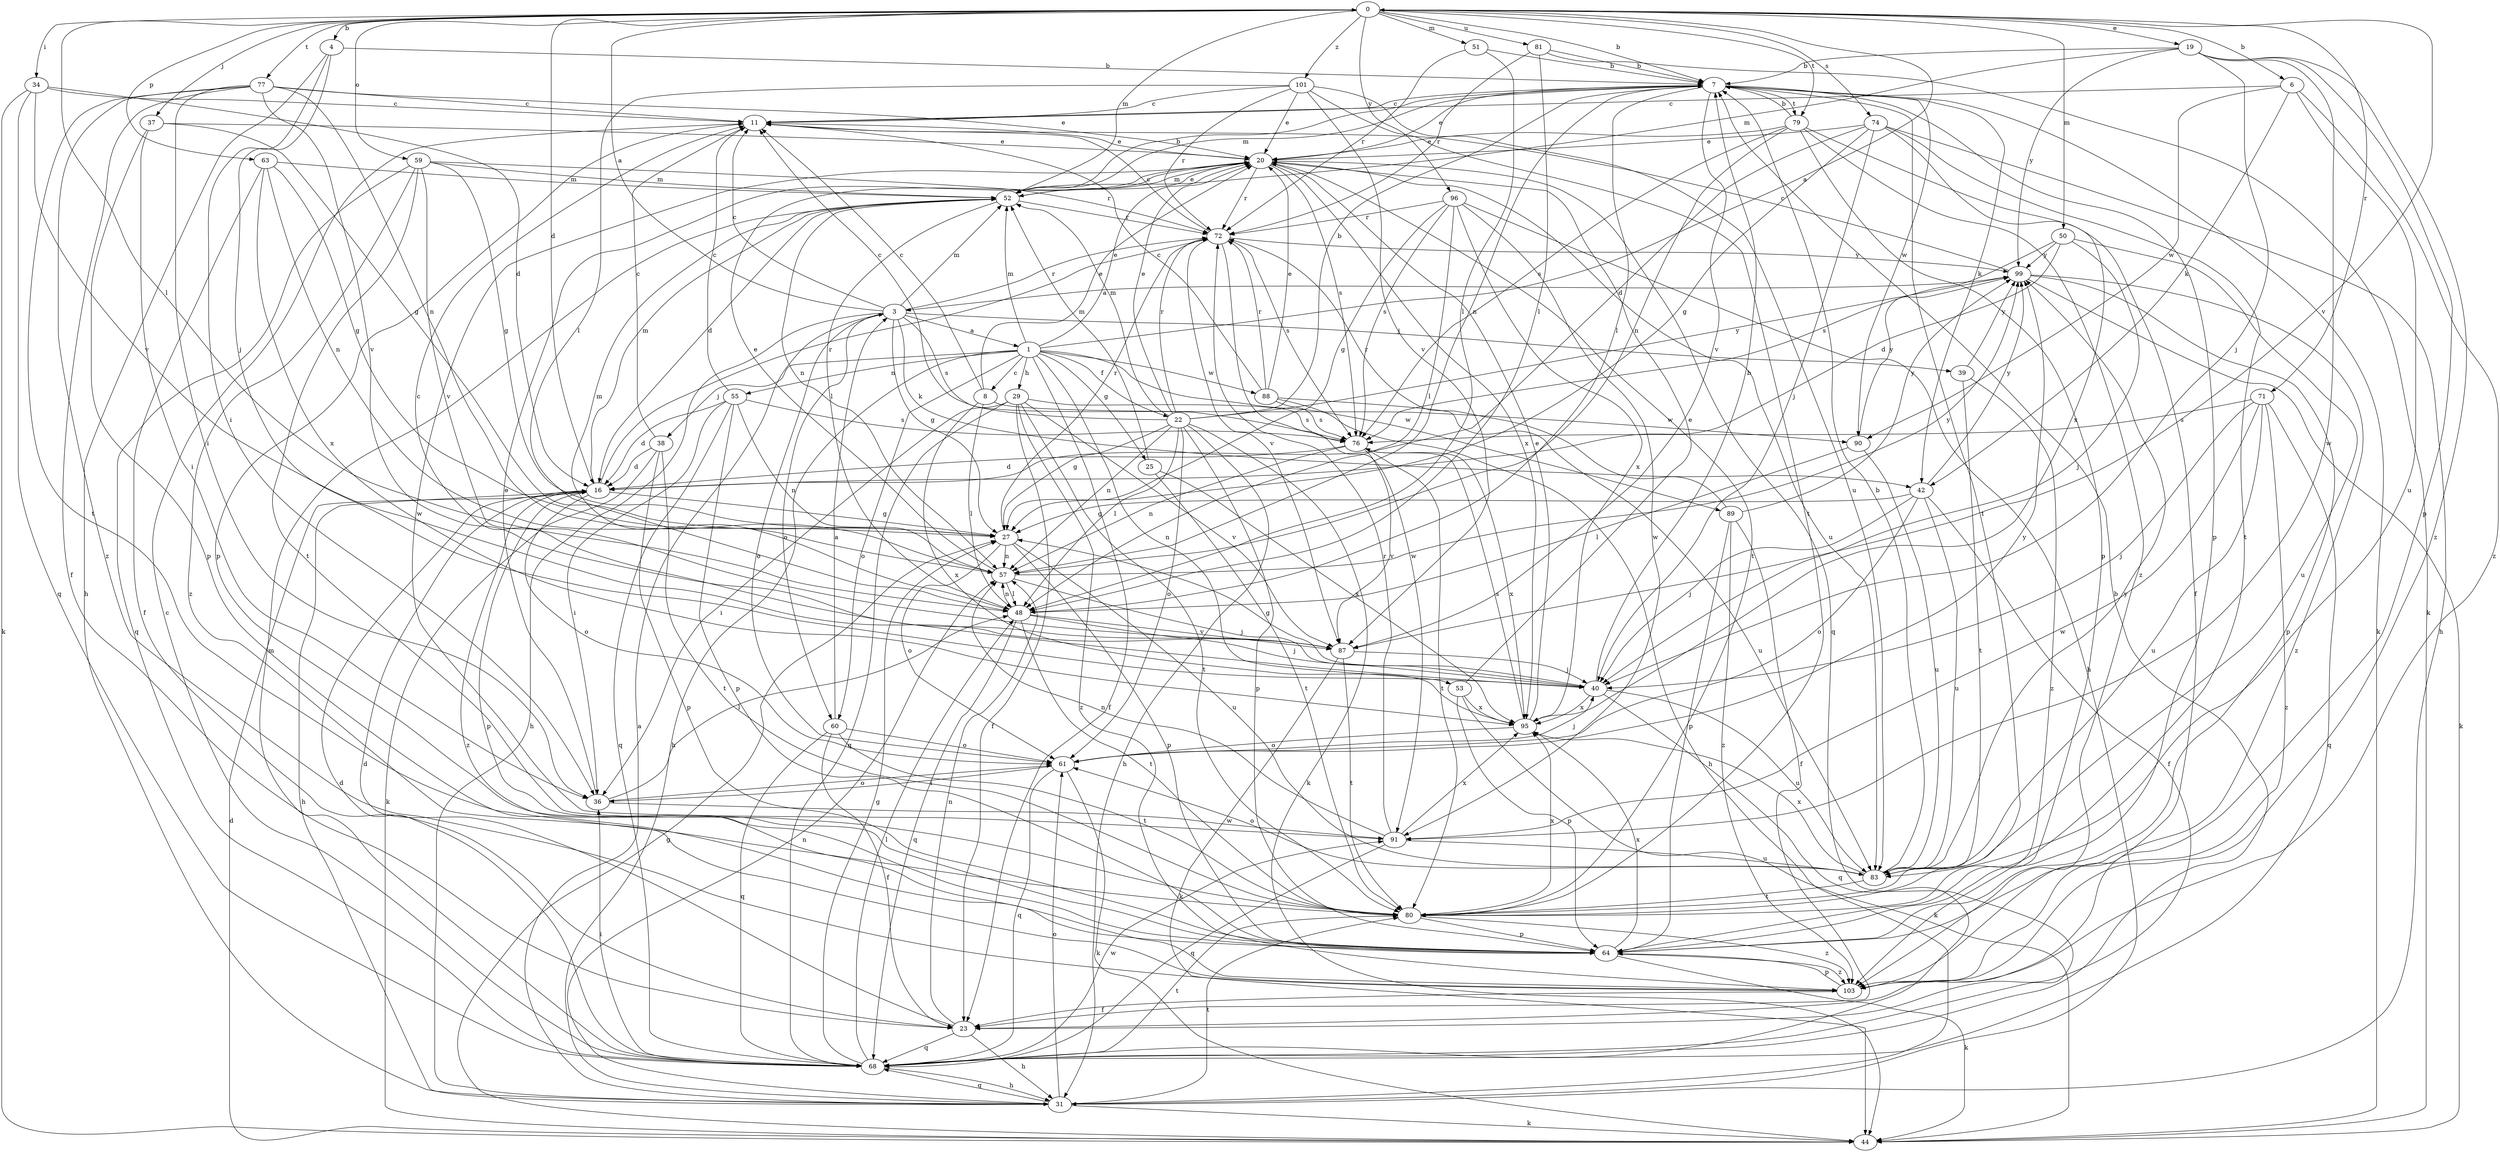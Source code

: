 strict digraph  {
0;
1;
3;
4;
6;
7;
8;
11;
16;
19;
20;
22;
23;
25;
27;
29;
31;
34;
36;
37;
38;
39;
40;
42;
44;
48;
50;
51;
52;
53;
55;
57;
59;
60;
61;
63;
64;
68;
71;
72;
74;
76;
77;
79;
80;
81;
83;
87;
88;
89;
90;
91;
95;
96;
99;
101;
103;
0 -> 4  [label=b];
0 -> 6  [label=b];
0 -> 7  [label=b];
0 -> 16  [label=d];
0 -> 19  [label=e];
0 -> 34  [label=i];
0 -> 37  [label=j];
0 -> 48  [label=l];
0 -> 50  [label=m];
0 -> 51  [label=m];
0 -> 52  [label=m];
0 -> 59  [label=o];
0 -> 63  [label=p];
0 -> 71  [label=r];
0 -> 74  [label=s];
0 -> 77  [label=t];
0 -> 79  [label=t];
0 -> 81  [label=u];
0 -> 87  [label=v];
0 -> 96  [label=y];
0 -> 101  [label=z];
1 -> 0  [label=a];
1 -> 8  [label=c];
1 -> 20  [label=e];
1 -> 22  [label=f];
1 -> 23  [label=f];
1 -> 25  [label=g];
1 -> 29  [label=h];
1 -> 31  [label=h];
1 -> 38  [label=j];
1 -> 52  [label=m];
1 -> 53  [label=n];
1 -> 55  [label=n];
1 -> 60  [label=o];
1 -> 88  [label=w];
1 -> 89  [label=w];
3 -> 0  [label=a];
3 -> 1  [label=a];
3 -> 11  [label=c];
3 -> 27  [label=g];
3 -> 31  [label=h];
3 -> 39  [label=j];
3 -> 42  [label=k];
3 -> 52  [label=m];
3 -> 60  [label=o];
3 -> 61  [label=o];
3 -> 72  [label=r];
3 -> 76  [label=s];
4 -> 7  [label=b];
4 -> 31  [label=h];
4 -> 36  [label=i];
4 -> 40  [label=j];
6 -> 11  [label=c];
6 -> 42  [label=k];
6 -> 83  [label=u];
6 -> 90  [label=w];
6 -> 103  [label=z];
7 -> 11  [label=c];
7 -> 20  [label=e];
7 -> 42  [label=k];
7 -> 44  [label=k];
7 -> 48  [label=l];
7 -> 52  [label=m];
7 -> 57  [label=n];
7 -> 64  [label=p];
7 -> 79  [label=t];
7 -> 80  [label=t];
7 -> 87  [label=v];
7 -> 90  [label=w];
8 -> 11  [label=c];
8 -> 20  [label=e];
8 -> 48  [label=l];
8 -> 90  [label=w];
8 -> 95  [label=x];
11 -> 20  [label=e];
11 -> 64  [label=p];
16 -> 27  [label=g];
16 -> 31  [label=h];
16 -> 52  [label=m];
16 -> 61  [label=o];
16 -> 64  [label=p];
16 -> 72  [label=r];
16 -> 103  [label=z];
19 -> 7  [label=b];
19 -> 40  [label=j];
19 -> 52  [label=m];
19 -> 64  [label=p];
19 -> 91  [label=w];
19 -> 99  [label=y];
19 -> 103  [label=z];
20 -> 52  [label=m];
20 -> 68  [label=q];
20 -> 72  [label=r];
20 -> 76  [label=s];
20 -> 80  [label=t];
20 -> 83  [label=u];
20 -> 91  [label=w];
20 -> 95  [label=x];
22 -> 7  [label=b];
22 -> 11  [label=c];
22 -> 20  [label=e];
22 -> 27  [label=g];
22 -> 31  [label=h];
22 -> 44  [label=k];
22 -> 48  [label=l];
22 -> 52  [label=m];
22 -> 57  [label=n];
22 -> 61  [label=o];
22 -> 64  [label=p];
22 -> 72  [label=r];
22 -> 99  [label=y];
23 -> 16  [label=d];
23 -> 31  [label=h];
23 -> 57  [label=n];
23 -> 68  [label=q];
25 -> 52  [label=m];
25 -> 80  [label=t];
25 -> 95  [label=x];
27 -> 57  [label=n];
27 -> 61  [label=o];
27 -> 64  [label=p];
27 -> 72  [label=r];
27 -> 83  [label=u];
29 -> 23  [label=f];
29 -> 36  [label=i];
29 -> 68  [label=q];
29 -> 76  [label=s];
29 -> 80  [label=t];
29 -> 87  [label=v];
29 -> 103  [label=z];
31 -> 3  [label=a];
31 -> 44  [label=k];
31 -> 57  [label=n];
31 -> 61  [label=o];
31 -> 68  [label=q];
31 -> 80  [label=t];
34 -> 11  [label=c];
34 -> 16  [label=d];
34 -> 44  [label=k];
34 -> 68  [label=q];
34 -> 87  [label=v];
36 -> 20  [label=e];
36 -> 48  [label=l];
36 -> 61  [label=o];
36 -> 91  [label=w];
37 -> 20  [label=e];
37 -> 27  [label=g];
37 -> 36  [label=i];
37 -> 64  [label=p];
38 -> 11  [label=c];
38 -> 16  [label=d];
38 -> 44  [label=k];
38 -> 64  [label=p];
38 -> 80  [label=t];
39 -> 80  [label=t];
39 -> 99  [label=y];
39 -> 103  [label=z];
40 -> 7  [label=b];
40 -> 11  [label=c];
40 -> 27  [label=g];
40 -> 68  [label=q];
40 -> 83  [label=u];
40 -> 95  [label=x];
42 -> 23  [label=f];
42 -> 27  [label=g];
42 -> 40  [label=j];
42 -> 61  [label=o];
42 -> 83  [label=u];
42 -> 99  [label=y];
44 -> 16  [label=d];
44 -> 27  [label=g];
48 -> 40  [label=j];
48 -> 52  [label=m];
48 -> 57  [label=n];
48 -> 68  [label=q];
48 -> 80  [label=t];
48 -> 87  [label=v];
50 -> 16  [label=d];
50 -> 40  [label=j];
50 -> 76  [label=s];
50 -> 83  [label=u];
50 -> 99  [label=y];
51 -> 7  [label=b];
51 -> 48  [label=l];
51 -> 72  [label=r];
52 -> 7  [label=b];
52 -> 16  [label=d];
52 -> 20  [label=e];
52 -> 48  [label=l];
52 -> 57  [label=n];
52 -> 72  [label=r];
53 -> 20  [label=e];
53 -> 44  [label=k];
53 -> 64  [label=p];
53 -> 95  [label=x];
55 -> 11  [label=c];
55 -> 16  [label=d];
55 -> 36  [label=i];
55 -> 57  [label=n];
55 -> 64  [label=p];
55 -> 68  [label=q];
55 -> 76  [label=s];
57 -> 20  [label=e];
57 -> 40  [label=j];
57 -> 48  [label=l];
57 -> 99  [label=y];
59 -> 27  [label=g];
59 -> 52  [label=m];
59 -> 68  [label=q];
59 -> 72  [label=r];
59 -> 80  [label=t];
59 -> 87  [label=v];
59 -> 103  [label=z];
60 -> 3  [label=a];
60 -> 23  [label=f];
60 -> 61  [label=o];
60 -> 68  [label=q];
60 -> 80  [label=t];
61 -> 36  [label=i];
61 -> 40  [label=j];
61 -> 44  [label=k];
61 -> 68  [label=q];
61 -> 99  [label=y];
63 -> 23  [label=f];
63 -> 27  [label=g];
63 -> 52  [label=m];
63 -> 57  [label=n];
63 -> 95  [label=x];
64 -> 44  [label=k];
64 -> 95  [label=x];
64 -> 103  [label=z];
68 -> 7  [label=b];
68 -> 11  [label=c];
68 -> 16  [label=d];
68 -> 27  [label=g];
68 -> 31  [label=h];
68 -> 36  [label=i];
68 -> 48  [label=l];
68 -> 52  [label=m];
68 -> 80  [label=t];
68 -> 91  [label=w];
71 -> 40  [label=j];
71 -> 68  [label=q];
71 -> 76  [label=s];
71 -> 83  [label=u];
71 -> 91  [label=w];
71 -> 103  [label=z];
72 -> 11  [label=c];
72 -> 76  [label=s];
72 -> 87  [label=v];
72 -> 91  [label=w];
72 -> 99  [label=y];
74 -> 16  [label=d];
74 -> 20  [label=e];
74 -> 27  [label=g];
74 -> 31  [label=h];
74 -> 40  [label=j];
74 -> 80  [label=t];
74 -> 95  [label=x];
76 -> 16  [label=d];
76 -> 57  [label=n];
76 -> 80  [label=t];
76 -> 87  [label=v];
76 -> 95  [label=x];
77 -> 11  [label=c];
77 -> 20  [label=e];
77 -> 23  [label=f];
77 -> 36  [label=i];
77 -> 57  [label=n];
77 -> 80  [label=t];
77 -> 87  [label=v];
77 -> 103  [label=z];
79 -> 7  [label=b];
79 -> 20  [label=e];
79 -> 23  [label=f];
79 -> 57  [label=n];
79 -> 64  [label=p];
79 -> 76  [label=s];
79 -> 103  [label=z];
80 -> 64  [label=p];
80 -> 95  [label=x];
80 -> 103  [label=z];
81 -> 7  [label=b];
81 -> 44  [label=k];
81 -> 48  [label=l];
81 -> 72  [label=r];
83 -> 7  [label=b];
83 -> 61  [label=o];
83 -> 80  [label=t];
83 -> 95  [label=x];
83 -> 99  [label=y];
87 -> 40  [label=j];
87 -> 44  [label=k];
87 -> 80  [label=t];
88 -> 11  [label=c];
88 -> 20  [label=e];
88 -> 31  [label=h];
88 -> 72  [label=r];
88 -> 76  [label=s];
88 -> 83  [label=u];
89 -> 23  [label=f];
89 -> 64  [label=p];
89 -> 72  [label=r];
89 -> 99  [label=y];
89 -> 103  [label=z];
90 -> 48  [label=l];
90 -> 83  [label=u];
90 -> 99  [label=y];
91 -> 57  [label=n];
91 -> 68  [label=q];
91 -> 72  [label=r];
91 -> 83  [label=u];
91 -> 95  [label=x];
95 -> 20  [label=e];
95 -> 61  [label=o];
95 -> 76  [label=s];
96 -> 27  [label=g];
96 -> 31  [label=h];
96 -> 48  [label=l];
96 -> 72  [label=r];
96 -> 76  [label=s];
96 -> 91  [label=w];
96 -> 95  [label=x];
99 -> 3  [label=a];
99 -> 11  [label=c];
99 -> 44  [label=k];
99 -> 64  [label=p];
99 -> 103  [label=z];
101 -> 11  [label=c];
101 -> 20  [label=e];
101 -> 48  [label=l];
101 -> 72  [label=r];
101 -> 80  [label=t];
101 -> 83  [label=u];
101 -> 87  [label=v];
103 -> 23  [label=f];
103 -> 64  [label=p];
}

